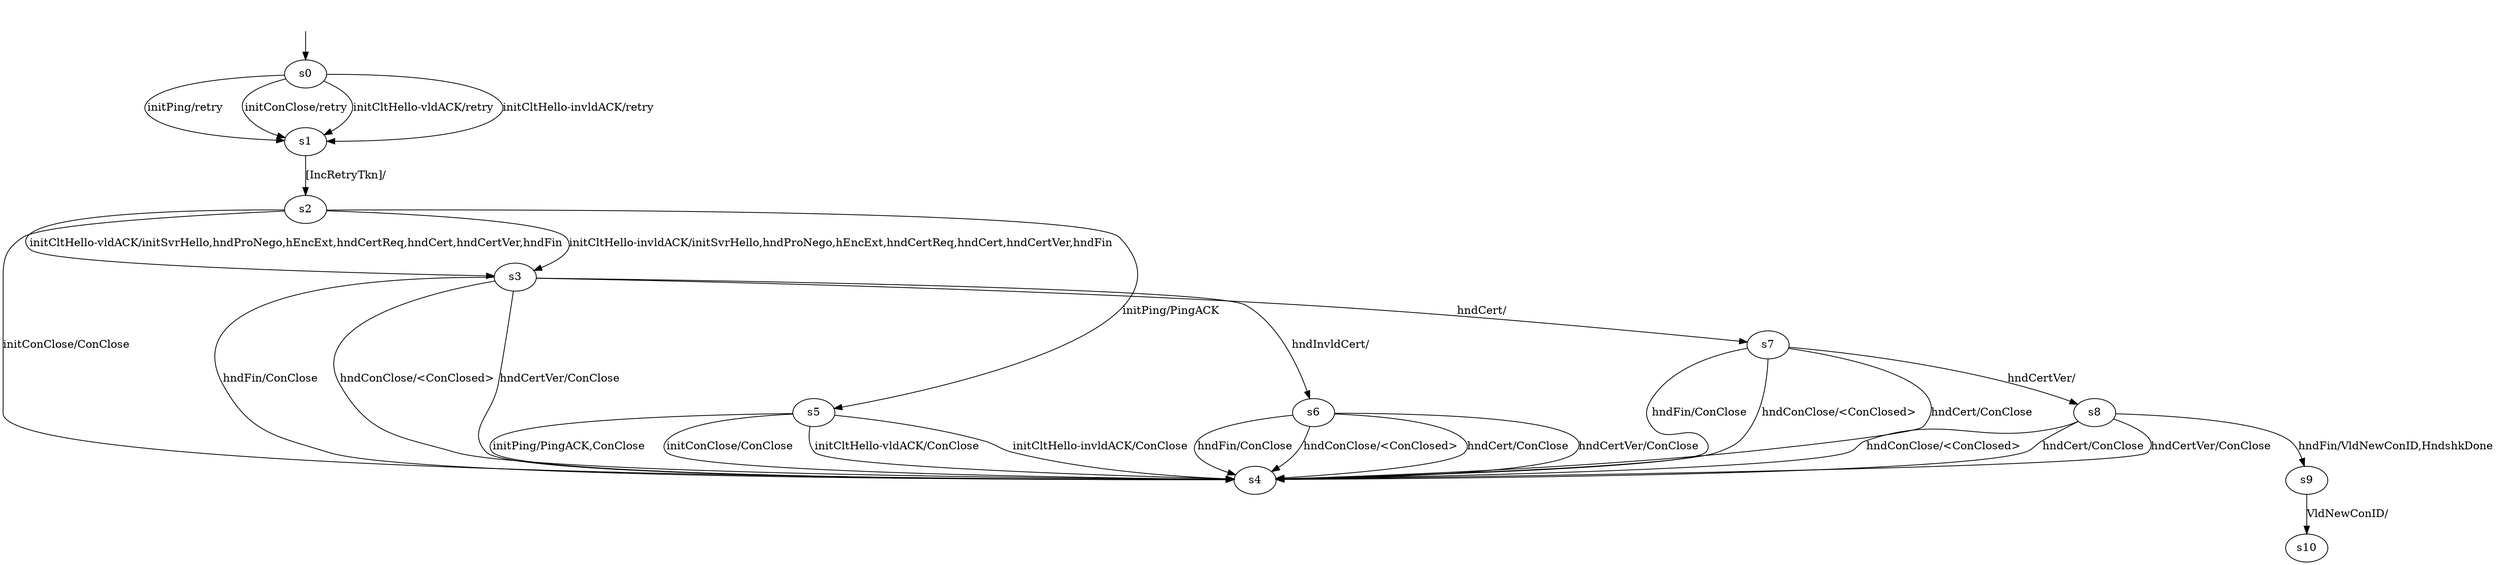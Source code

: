 digraph "picoModels/pico-BWRCA-0/learnedModel" {
s0 [label=s0];
s1 [label=s1];
s2 [label=s2];
s3 [label=s3];
s4 [label=s4];
s5 [label=s5];
s6 [label=s6];
s7 [label=s7];
s8 [label=s8];
s9 [label=s9];
s10 [label=s10];
s0 -> s1  [label="initPing/retry "];
s0 -> s1  [label="initConClose/retry "];
s0 -> s1  [label="initCltHello-vldACK/retry "];
s0 -> s1  [label="initCltHello-invldACK/retry "];
s1 -> s2  [label="[IncRetryTkn]/ "];
s2 -> s5  [label="initPing/PingACK "];
s2 -> s4  [label="initConClose/ConClose "];
s2 -> s3  [label="initCltHello-vldACK/initSvrHello,hndProNego,hEncExt,hndCertReq,hndCert,hndCertVer,hndFin "];
s2 -> s3  [label="initCltHello-invldACK/initSvrHello,hndProNego,hEncExt,hndCertReq,hndCert,hndCertVer,hndFin "];
s3 -> s4  [label="hndFin/ConClose "];
s3 -> s4  [label="hndConClose/<ConClosed> "];
s3 -> s7  [label="hndCert/ "];
s3 -> s6  [label="hndInvldCert/ "];
s3 -> s4  [label="hndCertVer/ConClose "];
s5 -> s4  [label="initPing/PingACK,ConClose "];
s5 -> s4  [label="initConClose/ConClose "];
s5 -> s4  [label="initCltHello-vldACK/ConClose "];
s5 -> s4  [label="initCltHello-invldACK/ConClose "];
s6 -> s4  [label="hndFin/ConClose "];
s6 -> s4  [label="hndConClose/<ConClosed> "];
s6 -> s4  [label="hndCert/ConClose "];
s6 -> s4  [label="hndCertVer/ConClose "];
s7 -> s4  [label="hndFin/ConClose "];
s7 -> s4  [label="hndConClose/<ConClosed> "];
s7 -> s4  [label="hndCert/ConClose "];
s7 -> s8  [label="hndCertVer/ "];
s8 -> s9  [label="hndFin/VldNewConID,HndshkDone "];
s8 -> s4  [label="hndConClose/<ConClosed> "];
s8 -> s4  [label="hndCert/ConClose "];
s8 -> s4  [label="hndCertVer/ConClose "];
s9 -> s10  [label="VldNewConID/ "];
__start0 [label="", shape=none];
__start0 -> s0  [label=""];
}
